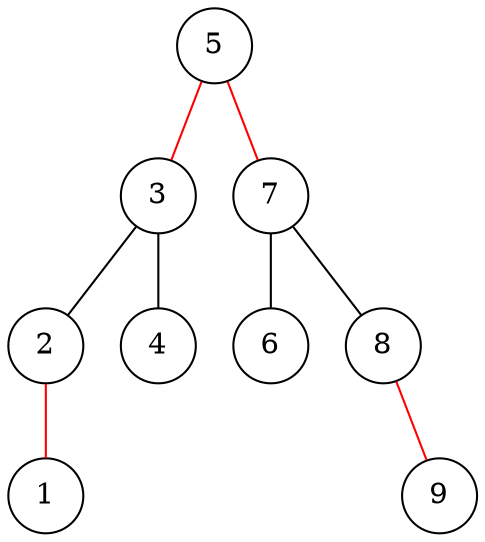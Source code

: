 graph {
5 [label="5" shape=circle ]
3 [label="3" shape=circle ]
2 [label="2" shape=circle ]
1 [label="1" shape=circle ]
right2 [label="0" shape=circle style=invis]
4 [label="4" shape=circle ]
7 [label="7" shape=circle ]
6 [label="6" shape=circle ]
8 [label="8" shape=circle ]
left8 [label="0" shape=circle style=invis]
9 [label="9" shape=circle ]
2 -- 1 [color ="red" ]
2 -- right2 [color ="black" style=invis]
3 -- 2 [color ="black" ]
3 -- 4 [color ="black" ]
5 -- 3 [color ="red" ]
7 -- 6 [color ="black" ]
8 -- left8 [color ="black" style=invis]
8 -- 9 [color ="red" ]
7 -- 8 [color ="black" ]
5 -- 7 [color ="red" ]
rankdir=TB
}
